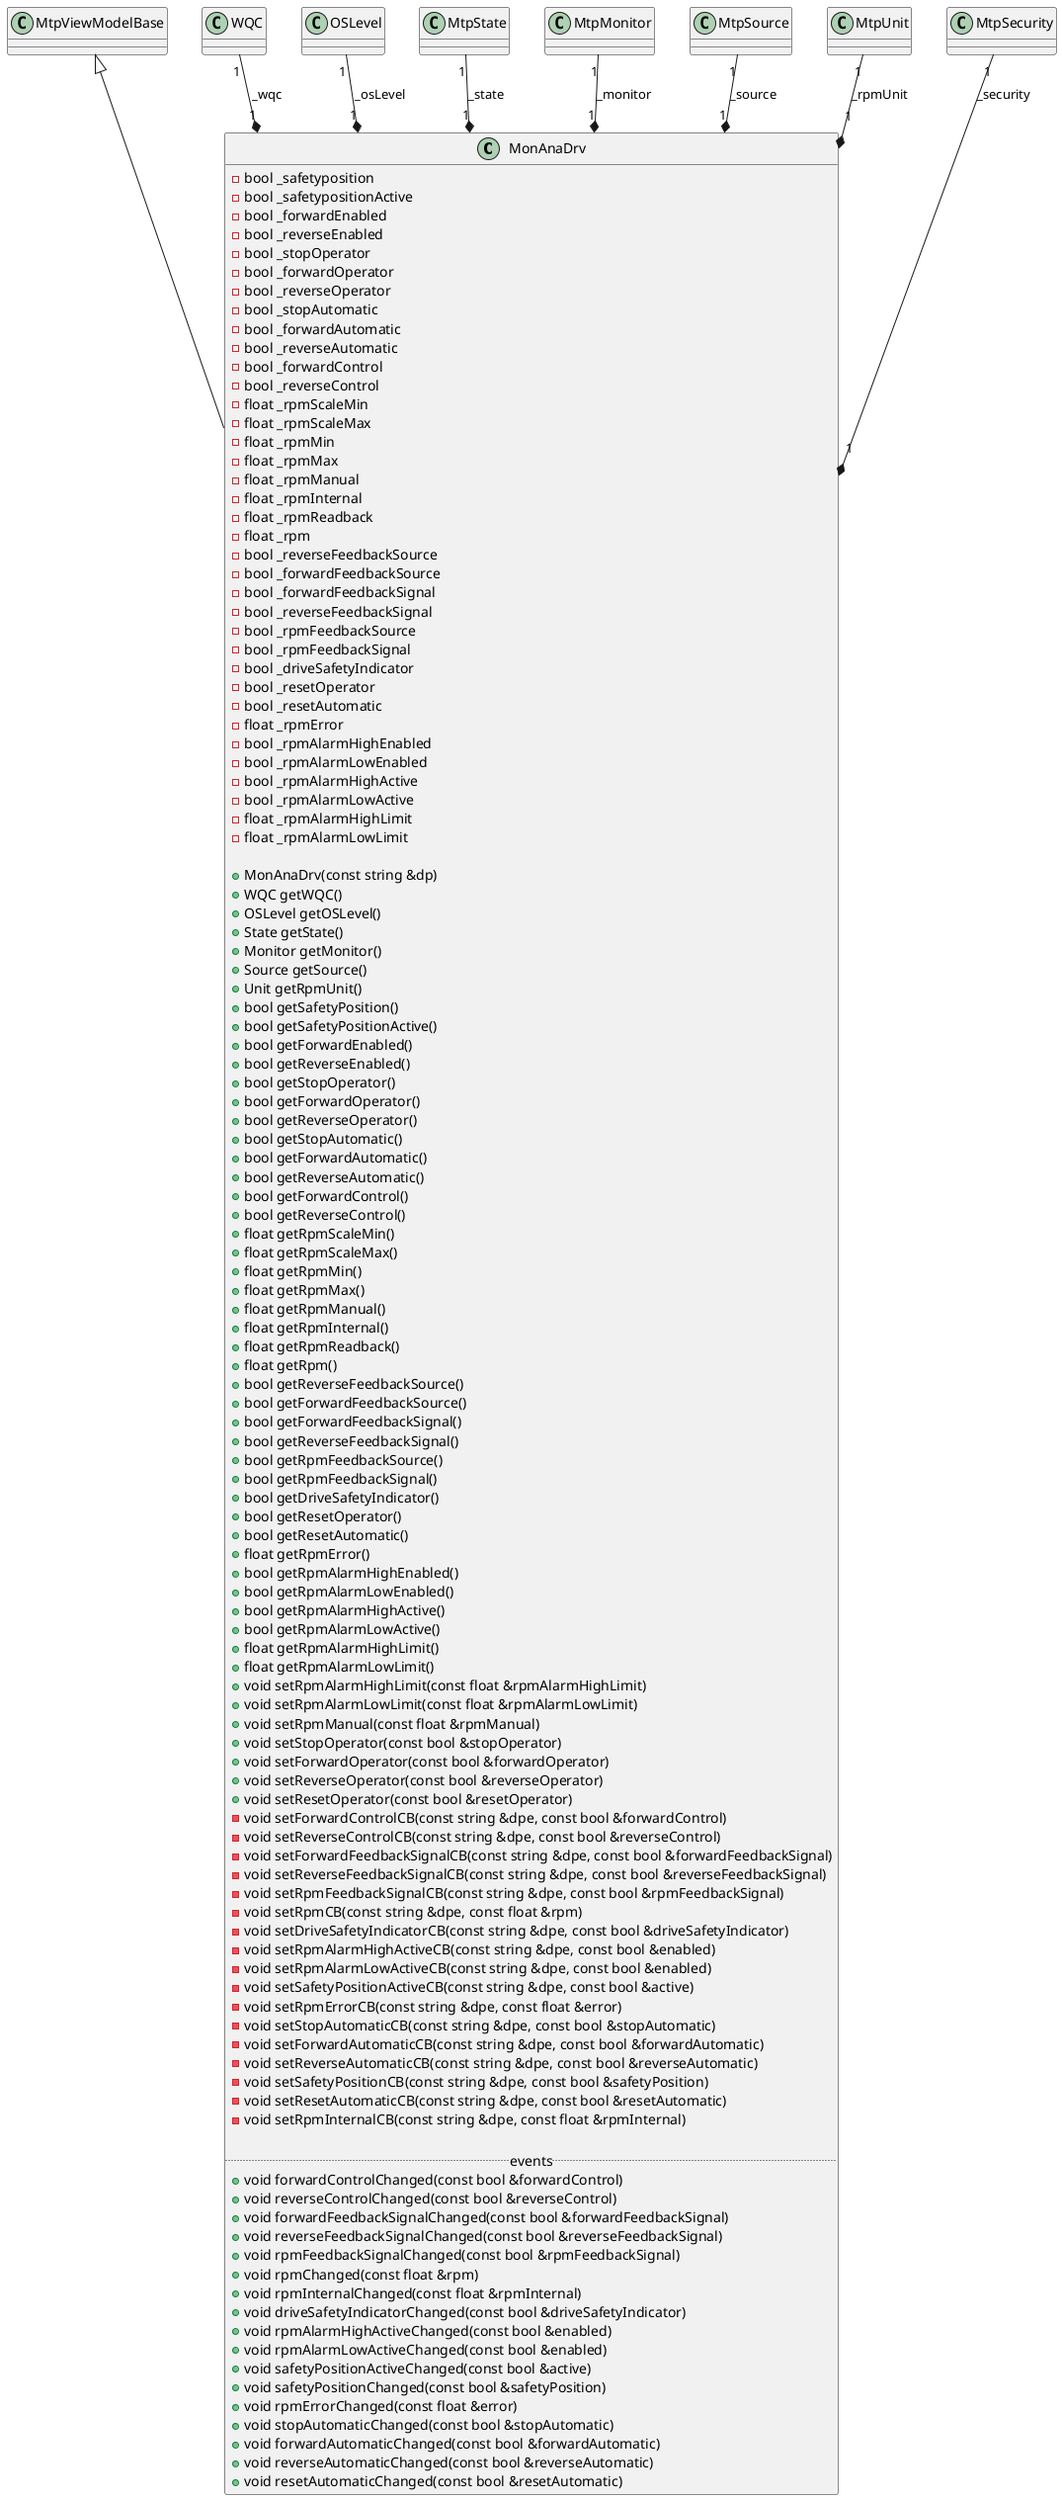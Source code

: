 @startuml MonAnaDrv

class MonAnaDrv
{
    - bool _safetyposition
    - bool _safetypositionActive
    - bool _forwardEnabled
    - bool _reverseEnabled
    - bool _stopOperator
    - bool _forwardOperator
    - bool _reverseOperator
    - bool _stopAutomatic
    - bool _forwardAutomatic
    - bool _reverseAutomatic
    - bool _forwardControl
    - bool _reverseControl
    - float _rpmScaleMin
    - float _rpmScaleMax
    - float _rpmMin
    - float _rpmMax
    - float _rpmManual
    - float _rpmInternal
    - float _rpmReadback
    - float _rpm
    - bool _reverseFeedbackSource
    - bool _forwardFeedbackSource
    - bool _forwardFeedbackSignal
    - bool _reverseFeedbackSignal
    - bool _rpmFeedbackSource
    - bool _rpmFeedbackSignal
    - bool _driveSafetyIndicator
    - bool _resetOperator
    - bool _resetAutomatic
    - float _rpmError
    - bool _rpmAlarmHighEnabled
    - bool _rpmAlarmLowEnabled
    - bool _rpmAlarmHighActive
    - bool _rpmAlarmLowActive
    - float _rpmAlarmHighLimit
    - float _rpmAlarmLowLimit
    
    + MonAnaDrv(const string &dp)
    + WQC getWQC()
    + OSLevel getOSLevel()
    + State getState()
    + Monitor getMonitor()
    + Source getSource()
    + Unit getRpmUnit()
    + bool getSafetyPosition()
    + bool getSafetyPositionActive()
    + bool getForwardEnabled()
    + bool getReverseEnabled()
    + bool getStopOperator()
    + bool getForwardOperator()
    + bool getReverseOperator()
    + bool getStopAutomatic()
    + bool getForwardAutomatic()
    + bool getReverseAutomatic()
    + bool getForwardControl()
    + bool getReverseControl()
    + float getRpmScaleMin()
    + float getRpmScaleMax()
    + float getRpmMin()
    + float getRpmMax()
    + float getRpmManual()
    + float getRpmInternal()
    + float getRpmReadback()
    + float getRpm()
    + bool getReverseFeedbackSource()
    + bool getForwardFeedbackSource()
    + bool getForwardFeedbackSignal()
    + bool getReverseFeedbackSignal()
    + bool getRpmFeedbackSource()
    + bool getRpmFeedbackSignal()
    + bool getDriveSafetyIndicator()
    + bool getResetOperator()
    + bool getResetAutomatic()
    + float getRpmError()
    + bool getRpmAlarmHighEnabled()
    + bool getRpmAlarmLowEnabled()
    + bool getRpmAlarmHighActive()
    + bool getRpmAlarmLowActive()
    + float getRpmAlarmHighLimit()
    + float getRpmAlarmLowLimit()
    + void setRpmAlarmHighLimit(const float &rpmAlarmHighLimit)
    + void setRpmAlarmLowLimit(const float &rpmAlarmLowLimit)
    + void setRpmManual(const float &rpmManual)
    + void setStopOperator(const bool &stopOperator)
    + void setForwardOperator(const bool &forwardOperator)
    + void setReverseOperator(const bool &reverseOperator)
    + void setResetOperator(const bool &resetOperator)
    ' DPE: FwdCtrl
    - void setForwardControlCB(const string &dpe, const bool &forwardControl)
    ' DPE: RevCtrl
    - void setReverseControlCB(const string &dpe, const bool &reverseControl)
    ' DPE: FwdFbk
    - void setForwardFeedbackSignalCB(const string &dpe, const bool &forwardFeedbackSignal)
    ' DPE: RevFbk
    - void setReverseFeedbackSignalCB(const string &dpe, const bool &reverseFeedbackSignal)
    ' DPE: RpmFbk
    - void setRpmFeedbackSignalCB(const string &dpe, const bool &rpmFeedbackSignal)
    ' DPE: Rpm
    - void setRpmCB(const string &dpe, const float &rpm)
    ' DPE: Trip
    - void setDriveSafetyIndicatorCB(const string &dpe, const bool &driveSafetyIndicator)
    ' DPE: RpmAHAct
    - void setRpmAlarmHighActiveCB(const string &dpe, const bool &enabled)
    ' DPE: RpmALAct
    - void setRpmAlarmLowActiveCB(const string &dpe, const bool &enabled)
    ' DPE: SafePosAct
    - void setSafetyPositionActiveCB(const string &dpe, const bool &active)
    ' DPE: RpmErr
    - void setRpmErrorCB(const string &dpe, const float &error)
    ' DPE: StopAut
    - void setStopAutomaticCB(const string &dpe, const bool &stopAutomatic)
    ' DPE: FwdAut
    - void setForwardAutomaticCB(const string &dpe, const bool &forwardAutomatic)
    ' DPE: RevAut
    - void setReverseAutomaticCB(const string &dpe, const bool &reverseAutomatic)
    ' DPE: SafePos
    - void setSafetyPositionCB(const string &dpe, const bool &safetyPosition)
    ' DPE: ResetAut
    - void setResetAutomaticCB(const string &dpe, const bool &resetAutomatic)
    ' DPE: RpmInt
    - void setRpmInternalCB(const string &dpe, const float &rpmInternal)

    ..events..
    + void forwardControlChanged(const bool &forwardControl)
    + void reverseControlChanged(const bool &reverseControl)
    + void forwardFeedbackSignalChanged(const bool &forwardFeedbackSignal)
    + void reverseFeedbackSignalChanged(const bool &reverseFeedbackSignal)
    + void rpmFeedbackSignalChanged(const bool &rpmFeedbackSignal)
    + void rpmChanged(const float &rpm)
    + void rpmInternalChanged(const float &rpmInternal)
    + void driveSafetyIndicatorChanged(const bool &driveSafetyIndicator)
    + void rpmAlarmHighActiveChanged(const bool &enabled)
    + void rpmAlarmLowActiveChanged(const bool &enabled)
    + void safetyPositionActiveChanged(const bool &active)
    + void safetyPositionChanged(const bool &safetyPosition)
    + void rpmErrorChanged(const float &error)
    + void stopAutomaticChanged(const bool &stopAutomatic)
    + void forwardAutomaticChanged(const bool &forwardAutomatic)
    + void reverseAutomaticChanged(const bool &reverseAutomatic)
    + void resetAutomaticChanged(const bool &resetAutomatic)
}

MtpViewModelBase <|-- MonAnaDrv
' DPE: WQC
WQC "1" --* "1" MonAnaDrv : _wqc
' DPE: OSLevel
OSLevel "1" --* "1" MonAnaDrv : _osLevel
' DPE: StateChannel, StateOffAut, StateOpAut, StateAutAut, StateOffOp, StateOpOp, StateAutOp, StateOpAct, StateAutAct, StateOffAct
MtpState "1" --* "1" MonAnaDrv : _state
' DPE: MonEn, MonSafePos, MonStatErr, MonDynErr, MonStatTi, MonDynTi
MtpMonitor "1" --* "1" MonAnaDrv : _monitor
' DPE: SrcChannel, SrcManAut, SrcIntAut, SrcManOp, SrcIntOp, SrcManAct, SrcIntAct
MtpSource "1" --* "1" MonAnaDrv : _source
' DPE: RpmUnit
MtpUnit "1" --* "1" MonAnaDrv : _rpmUnit
' DPE: PermEn, Permit, IntEn, Interlock, ProtEn, Protect
MtpSecurity "1" --* "1" MonAnaDrv : _security
@enduml